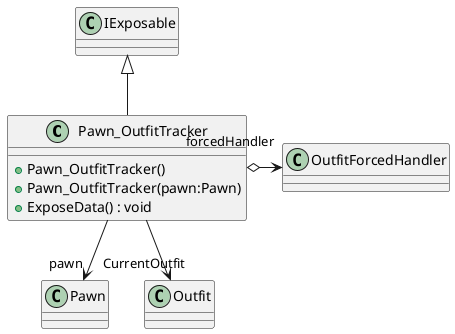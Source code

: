 @startuml
class Pawn_OutfitTracker {
    + Pawn_OutfitTracker()
    + Pawn_OutfitTracker(pawn:Pawn)
    + ExposeData() : void
}
IExposable <|-- Pawn_OutfitTracker
Pawn_OutfitTracker --> "pawn" Pawn
Pawn_OutfitTracker o-> "forcedHandler" OutfitForcedHandler
Pawn_OutfitTracker --> "CurrentOutfit" Outfit
@enduml
